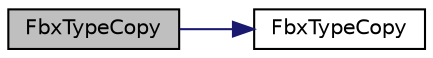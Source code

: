 digraph "FbxTypeCopy"
{
  edge [fontname="Helvetica",fontsize="10",labelfontname="Helvetica",labelfontsize="10"];
  node [fontname="Helvetica",fontsize="10",shape=record];
  rankdir="LR";
  Node887 [label="FbxTypeCopy",height=0.2,width=0.4,color="black", fillcolor="grey75", style="filled", fontcolor="black"];
  Node887 -> Node888 [color="midnightblue",fontsize="10",style="solid",fontname="Helvetica"];
  Node888 [label="FbxTypeCopy",height=0.2,width=0.4,color="black", fillcolor="white", style="filled",URL="$fbxpropertytypes_8h.html#aa84afc41ca06f90eb4e56fa7a2c8c791"];
}
